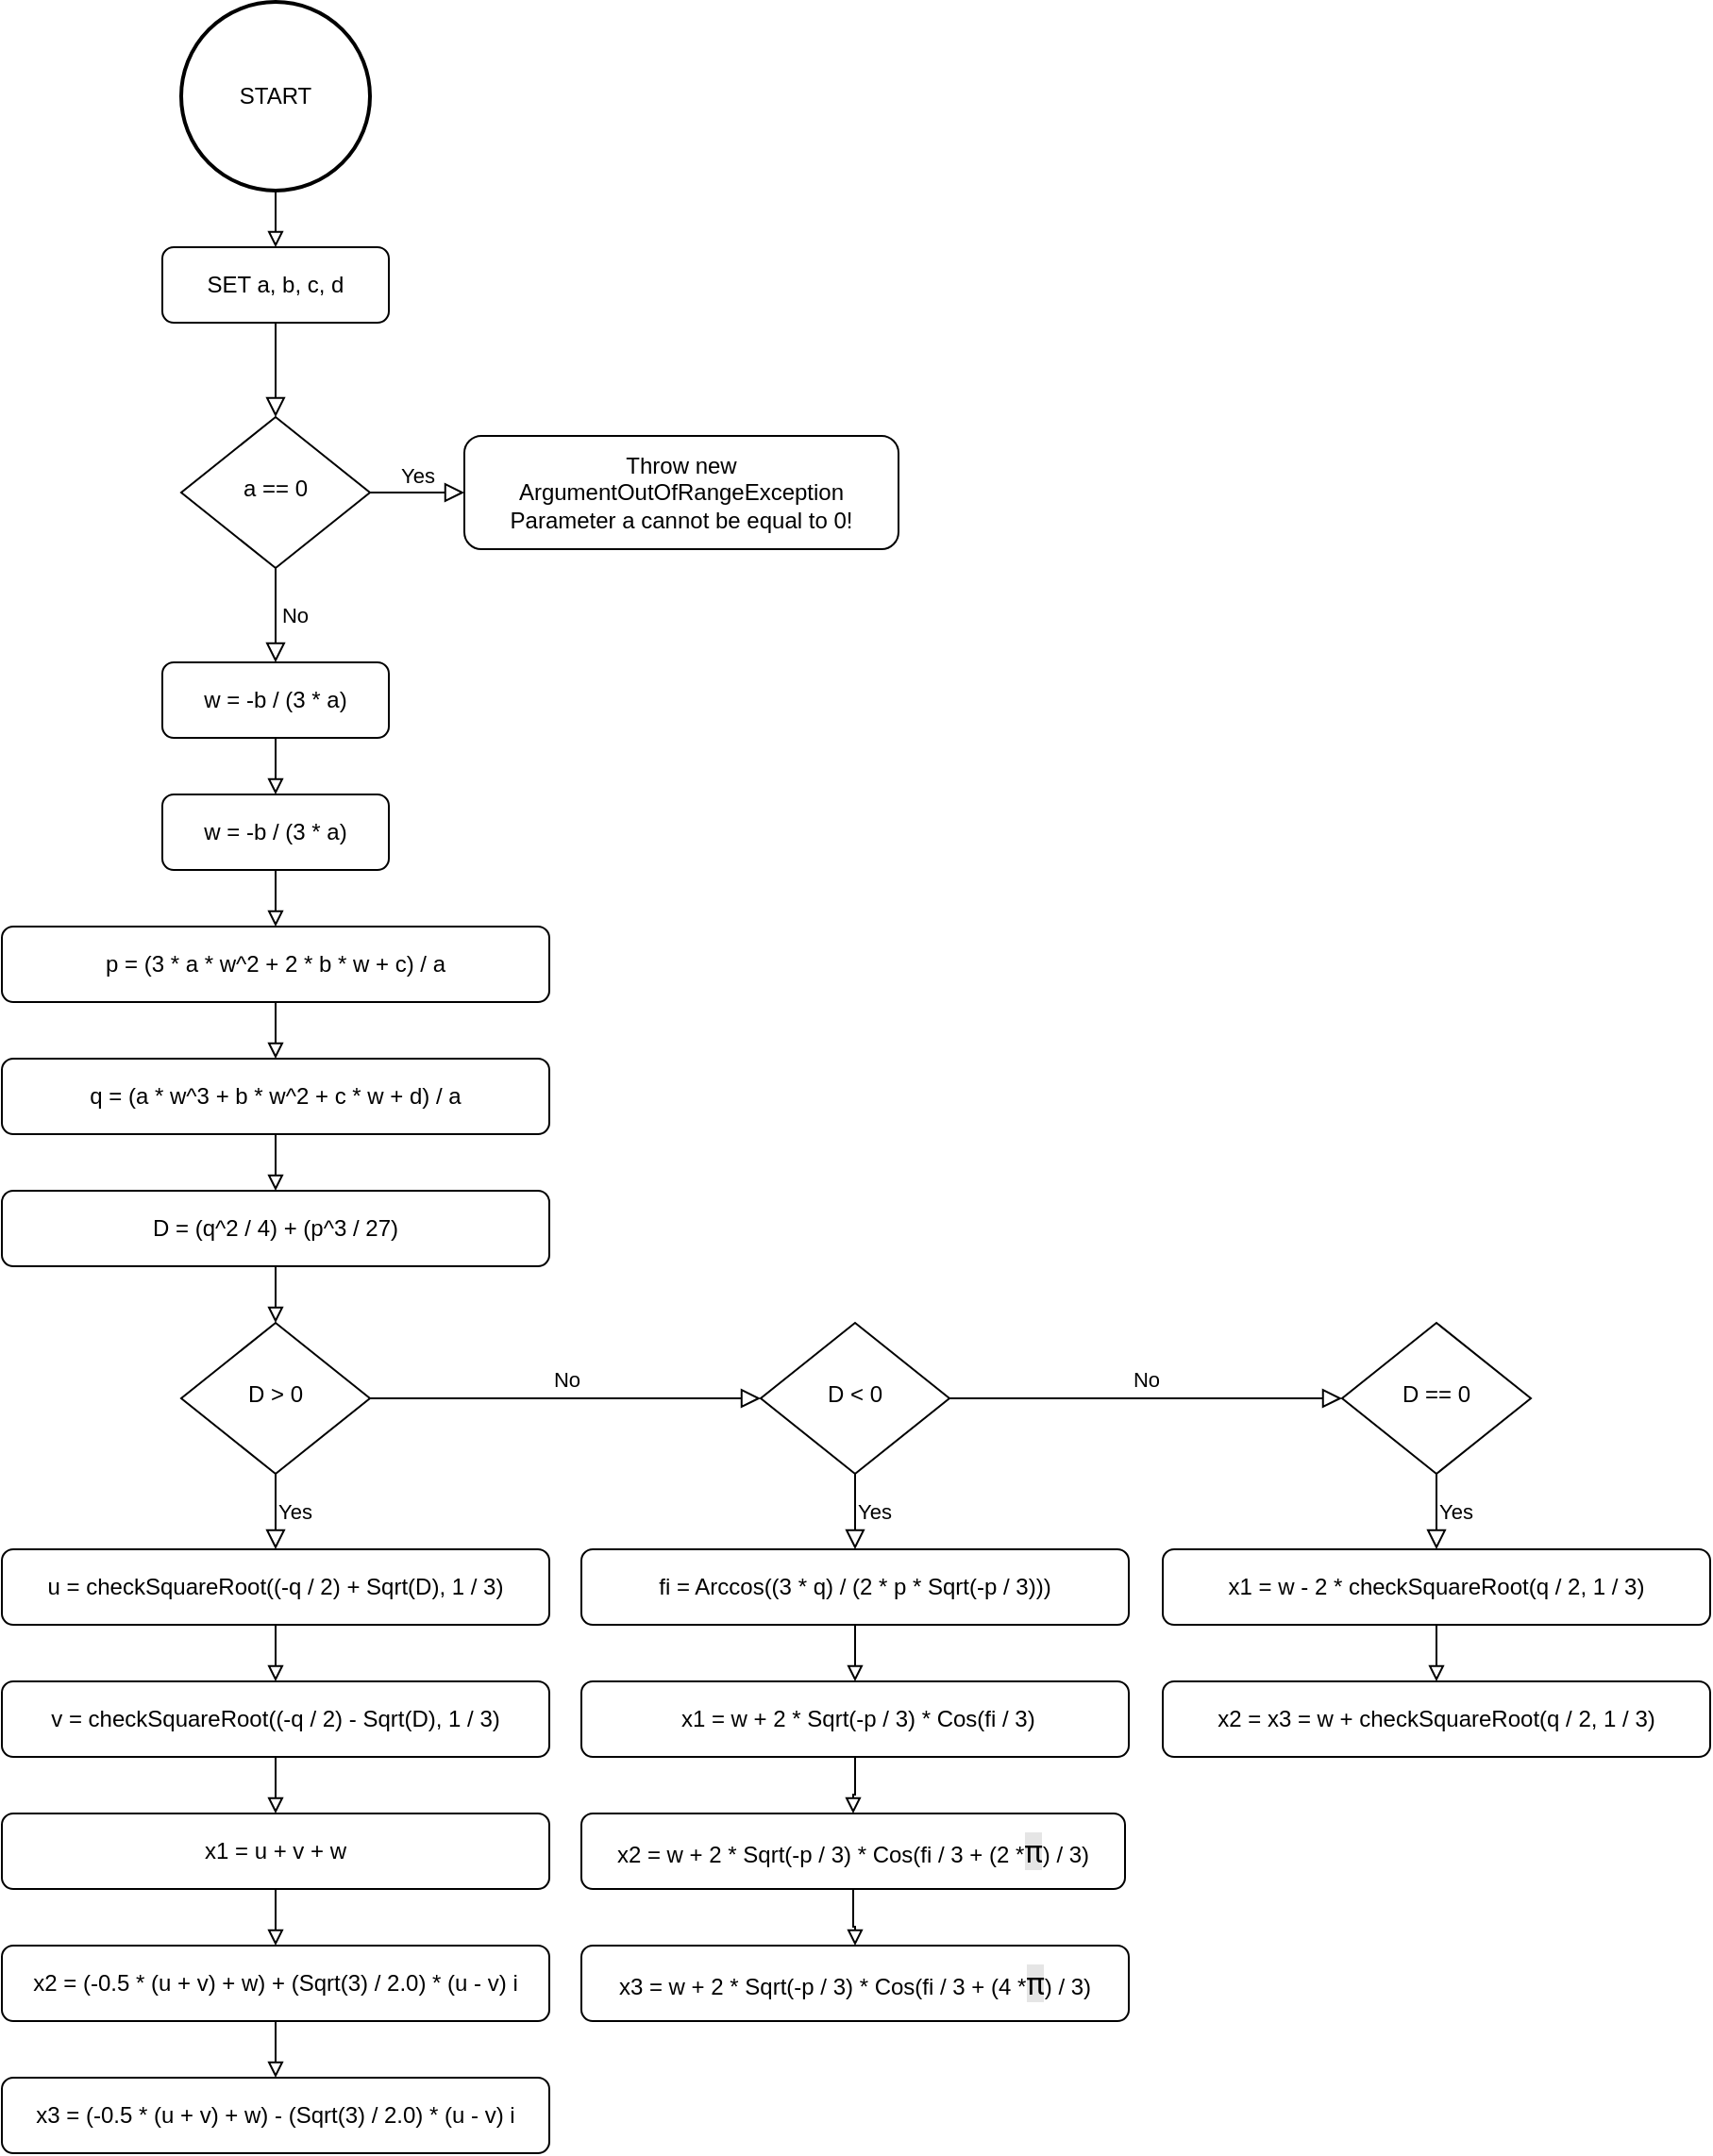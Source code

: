 <mxfile version="16.6.6" type="device"><diagram id="C5RBs43oDa-KdzZeNtuy" name="Page-1"><mxGraphModel dx="1981" dy="2242" grid="1" gridSize="10" guides="1" tooltips="1" connect="1" arrows="1" fold="1" page="1" pageScale="1" pageWidth="827" pageHeight="1169" math="0" shadow="0"><root><mxCell id="WIyWlLk6GJQsqaUBKTNV-0"/><mxCell id="WIyWlLk6GJQsqaUBKTNV-1" parent="WIyWlLk6GJQsqaUBKTNV-0"/><mxCell id="WIyWlLk6GJQsqaUBKTNV-2" value="" style="rounded=0;html=1;jettySize=auto;orthogonalLoop=1;fontSize=11;endArrow=block;endFill=0;endSize=8;strokeWidth=1;shadow=0;labelBackgroundColor=none;edgeStyle=orthogonalEdgeStyle;" parent="WIyWlLk6GJQsqaUBKTNV-1" source="WIyWlLk6GJQsqaUBKTNV-3" target="WIyWlLk6GJQsqaUBKTNV-6" edge="1"><mxGeometry relative="1" as="geometry"/></mxCell><mxCell id="WIyWlLk6GJQsqaUBKTNV-3" value="SET a, b, c, d" style="rounded=1;whiteSpace=wrap;html=1;fontSize=12;glass=0;strokeWidth=1;shadow=0;" parent="WIyWlLk6GJQsqaUBKTNV-1" vertex="1"><mxGeometry x="160" y="80" width="120" height="40" as="geometry"/></mxCell><mxCell id="WIyWlLk6GJQsqaUBKTNV-6" value="a == 0" style="rhombus;whiteSpace=wrap;html=1;shadow=0;fontFamily=Helvetica;fontSize=12;align=center;strokeWidth=1;spacing=6;spacingTop=-4;" parent="WIyWlLk6GJQsqaUBKTNV-1" vertex="1"><mxGeometry x="170" y="170" width="100" height="80" as="geometry"/></mxCell><mxCell id="WIyWlLk6GJQsqaUBKTNV-7" value="Throw new ArgumentOutOfRangeException&lt;br&gt;Parameter a cannot be equal to 0!" style="rounded=1;whiteSpace=wrap;html=1;fontSize=12;glass=0;strokeWidth=1;shadow=0;" parent="WIyWlLk6GJQsqaUBKTNV-1" vertex="1"><mxGeometry x="320" y="180" width="230" height="60" as="geometry"/></mxCell><mxCell id="bniudN6hVGbXtak9tHD_-1" style="edgeStyle=orthogonalEdgeStyle;rounded=0;orthogonalLoop=1;jettySize=auto;html=1;endArrow=block;endFill=0;" edge="1" parent="WIyWlLk6GJQsqaUBKTNV-1" source="bniudN6hVGbXtak9tHD_-0" target="WIyWlLk6GJQsqaUBKTNV-3"><mxGeometry relative="1" as="geometry"/></mxCell><mxCell id="bniudN6hVGbXtak9tHD_-0" value="START" style="strokeWidth=2;html=1;shape=mxgraph.flowchart.start_2;whiteSpace=wrap;" vertex="1" parent="WIyWlLk6GJQsqaUBKTNV-1"><mxGeometry x="170" y="-50" width="100" height="100" as="geometry"/></mxCell><mxCell id="bniudN6hVGbXtak9tHD_-6" value="Yes" style="edgeStyle=orthogonalEdgeStyle;rounded=0;html=1;jettySize=auto;orthogonalLoop=1;fontSize=11;endArrow=block;endFill=0;endSize=8;strokeWidth=1;shadow=0;labelBackgroundColor=none;exitX=1;exitY=0.5;exitDx=0;exitDy=0;" edge="1" parent="WIyWlLk6GJQsqaUBKTNV-1" source="WIyWlLk6GJQsqaUBKTNV-6"><mxGeometry y="10" relative="1" as="geometry"><mxPoint as="offset"/><mxPoint x="420" y="90.0" as="sourcePoint"/><mxPoint x="320" y="210" as="targetPoint"/></mxGeometry></mxCell><mxCell id="bniudN6hVGbXtak9tHD_-12" style="edgeStyle=orthogonalEdgeStyle;rounded=0;orthogonalLoop=1;jettySize=auto;html=1;endArrow=block;endFill=0;" edge="1" parent="WIyWlLk6GJQsqaUBKTNV-1" source="bniudN6hVGbXtak9tHD_-8" target="bniudN6hVGbXtak9tHD_-11"><mxGeometry relative="1" as="geometry"/></mxCell><mxCell id="bniudN6hVGbXtak9tHD_-8" value="w = -b / (3 * a)" style="rounded=1;whiteSpace=wrap;html=1;fontSize=12;glass=0;strokeWidth=1;shadow=0;" vertex="1" parent="WIyWlLk6GJQsqaUBKTNV-1"><mxGeometry x="160" y="300" width="120" height="40" as="geometry"/></mxCell><mxCell id="bniudN6hVGbXtak9tHD_-10" value="No" style="edgeStyle=orthogonalEdgeStyle;rounded=0;html=1;jettySize=auto;orthogonalLoop=1;fontSize=11;endArrow=block;endFill=0;endSize=8;strokeWidth=1;shadow=0;labelBackgroundColor=none;exitX=0.5;exitY=1;exitDx=0;exitDy=0;entryX=0.5;entryY=0;entryDx=0;entryDy=0;" edge="1" parent="WIyWlLk6GJQsqaUBKTNV-1" source="WIyWlLk6GJQsqaUBKTNV-6" target="bniudN6hVGbXtak9tHD_-8"><mxGeometry y="10" relative="1" as="geometry"><mxPoint as="offset"/><mxPoint x="420" y="110.0" as="sourcePoint"/><mxPoint x="560" y="110.0" as="targetPoint"/></mxGeometry></mxCell><mxCell id="bniudN6hVGbXtak9tHD_-15" style="edgeStyle=orthogonalEdgeStyle;rounded=0;orthogonalLoop=1;jettySize=auto;html=1;entryX=0.5;entryY=0;entryDx=0;entryDy=0;endArrow=block;endFill=0;" edge="1" parent="WIyWlLk6GJQsqaUBKTNV-1" source="bniudN6hVGbXtak9tHD_-11" target="bniudN6hVGbXtak9tHD_-13"><mxGeometry relative="1" as="geometry"/></mxCell><mxCell id="bniudN6hVGbXtak9tHD_-11" value="w = -b / (3 * a)" style="rounded=1;whiteSpace=wrap;html=1;fontSize=12;glass=0;strokeWidth=1;shadow=0;" vertex="1" parent="WIyWlLk6GJQsqaUBKTNV-1"><mxGeometry x="160" y="370" width="120" height="40" as="geometry"/></mxCell><mxCell id="bniudN6hVGbXtak9tHD_-16" style="edgeStyle=orthogonalEdgeStyle;rounded=0;orthogonalLoop=1;jettySize=auto;html=1;entryX=0.5;entryY=0;entryDx=0;entryDy=0;endArrow=block;endFill=0;" edge="1" parent="WIyWlLk6GJQsqaUBKTNV-1" source="bniudN6hVGbXtak9tHD_-13" target="bniudN6hVGbXtak9tHD_-14"><mxGeometry relative="1" as="geometry"/></mxCell><mxCell id="bniudN6hVGbXtak9tHD_-13" value="p = (3 * a * w^2 + 2 * b * w + c) / a" style="rounded=1;whiteSpace=wrap;html=1;fontSize=12;glass=0;strokeWidth=1;shadow=0;" vertex="1" parent="WIyWlLk6GJQsqaUBKTNV-1"><mxGeometry x="75" y="440" width="290" height="40" as="geometry"/></mxCell><mxCell id="bniudN6hVGbXtak9tHD_-18" style="edgeStyle=orthogonalEdgeStyle;rounded=0;orthogonalLoop=1;jettySize=auto;html=1;entryX=0.5;entryY=0;entryDx=0;entryDy=0;endArrow=block;endFill=0;" edge="1" parent="WIyWlLk6GJQsqaUBKTNV-1" source="bniudN6hVGbXtak9tHD_-14" target="bniudN6hVGbXtak9tHD_-17"><mxGeometry relative="1" as="geometry"/></mxCell><mxCell id="bniudN6hVGbXtak9tHD_-14" value="q = (a * w^3 + b * w^2 + c * w + d) / a" style="rounded=1;whiteSpace=wrap;html=1;fontSize=12;glass=0;strokeWidth=1;shadow=0;" vertex="1" parent="WIyWlLk6GJQsqaUBKTNV-1"><mxGeometry x="75" y="510" width="290" height="40" as="geometry"/></mxCell><mxCell id="bniudN6hVGbXtak9tHD_-20" style="edgeStyle=orthogonalEdgeStyle;rounded=0;orthogonalLoop=1;jettySize=auto;html=1;endArrow=block;endFill=0;" edge="1" parent="WIyWlLk6GJQsqaUBKTNV-1" source="bniudN6hVGbXtak9tHD_-17" target="bniudN6hVGbXtak9tHD_-19"><mxGeometry relative="1" as="geometry"/></mxCell><mxCell id="bniudN6hVGbXtak9tHD_-17" value="D = (q^2 / 4) + (p^3 / 27)" style="rounded=1;whiteSpace=wrap;html=1;fontSize=12;glass=0;strokeWidth=1;shadow=0;" vertex="1" parent="WIyWlLk6GJQsqaUBKTNV-1"><mxGeometry x="75" y="580" width="290" height="40" as="geometry"/></mxCell><mxCell id="bniudN6hVGbXtak9tHD_-19" value="D &amp;gt; 0" style="rhombus;whiteSpace=wrap;html=1;shadow=0;fontFamily=Helvetica;fontSize=12;align=center;strokeWidth=1;spacing=6;spacingTop=-4;" vertex="1" parent="WIyWlLk6GJQsqaUBKTNV-1"><mxGeometry x="170" y="650" width="100" height="80" as="geometry"/></mxCell><mxCell id="bniudN6hVGbXtak9tHD_-21" value="Yes" style="edgeStyle=orthogonalEdgeStyle;rounded=0;html=1;jettySize=auto;orthogonalLoop=1;fontSize=11;endArrow=block;endFill=0;endSize=8;strokeWidth=1;shadow=0;labelBackgroundColor=none;exitX=0.5;exitY=1;exitDx=0;exitDy=0;" edge="1" parent="WIyWlLk6GJQsqaUBKTNV-1" source="bniudN6hVGbXtak9tHD_-19"><mxGeometry y="10" relative="1" as="geometry"><mxPoint as="offset"/><mxPoint x="420" y="90.0" as="sourcePoint"/><mxPoint x="220" y="770" as="targetPoint"/></mxGeometry></mxCell><mxCell id="bniudN6hVGbXtak9tHD_-22" value="No" style="edgeStyle=orthogonalEdgeStyle;rounded=0;html=1;jettySize=auto;orthogonalLoop=1;fontSize=11;endArrow=block;endFill=0;endSize=8;strokeWidth=1;shadow=0;labelBackgroundColor=none;exitX=1;exitY=0.5;exitDx=0;exitDy=0;entryX=0;entryY=0.5;entryDx=0;entryDy=0;" edge="1" parent="WIyWlLk6GJQsqaUBKTNV-1" source="bniudN6hVGbXtak9tHD_-19" target="bniudN6hVGbXtak9tHD_-23"><mxGeometry y="10" relative="1" as="geometry"><mxPoint as="offset"/><mxPoint x="420" y="110" as="sourcePoint"/><mxPoint x="400" y="690" as="targetPoint"/></mxGeometry></mxCell><mxCell id="bniudN6hVGbXtak9tHD_-23" value="D &amp;lt; 0" style="rhombus;whiteSpace=wrap;html=1;shadow=0;fontFamily=Helvetica;fontSize=12;align=center;strokeWidth=1;spacing=6;spacingTop=-4;" vertex="1" parent="WIyWlLk6GJQsqaUBKTNV-1"><mxGeometry x="477" y="650" width="100" height="80" as="geometry"/></mxCell><mxCell id="bniudN6hVGbXtak9tHD_-25" value="No" style="edgeStyle=orthogonalEdgeStyle;rounded=0;html=1;jettySize=auto;orthogonalLoop=1;fontSize=11;endArrow=block;endFill=0;endSize=8;strokeWidth=1;shadow=0;labelBackgroundColor=none;exitX=1;exitY=0.5;exitDx=0;exitDy=0;entryX=0;entryY=0.5;entryDx=0;entryDy=0;" edge="1" parent="WIyWlLk6GJQsqaUBKTNV-1" source="bniudN6hVGbXtak9tHD_-23" target="bniudN6hVGbXtak9tHD_-26"><mxGeometry y="10" relative="1" as="geometry"><mxPoint as="offset"/><mxPoint x="357" y="700" as="sourcePoint"/><mxPoint x="727" y="690" as="targetPoint"/></mxGeometry></mxCell><mxCell id="bniudN6hVGbXtak9tHD_-26" value="D == 0" style="rhombus;whiteSpace=wrap;html=1;shadow=0;fontFamily=Helvetica;fontSize=12;align=center;strokeWidth=1;spacing=6;spacingTop=-4;" vertex="1" parent="WIyWlLk6GJQsqaUBKTNV-1"><mxGeometry x="785" y="650" width="100" height="80" as="geometry"/></mxCell><mxCell id="bniudN6hVGbXtak9tHD_-29" style="edgeStyle=orthogonalEdgeStyle;rounded=0;orthogonalLoop=1;jettySize=auto;html=1;entryX=0.5;entryY=0;entryDx=0;entryDy=0;endArrow=block;endFill=0;" edge="1" parent="WIyWlLk6GJQsqaUBKTNV-1" source="bniudN6hVGbXtak9tHD_-27" target="bniudN6hVGbXtak9tHD_-28"><mxGeometry relative="1" as="geometry"/></mxCell><mxCell id="bniudN6hVGbXtak9tHD_-27" value="u = checkSquareRoot((-q / 2) + Sqrt(D), 1 / 3)" style="rounded=1;whiteSpace=wrap;html=1;fontSize=12;glass=0;strokeWidth=1;shadow=0;" vertex="1" parent="WIyWlLk6GJQsqaUBKTNV-1"><mxGeometry x="75" y="770" width="290" height="40" as="geometry"/></mxCell><mxCell id="bniudN6hVGbXtak9tHD_-34" style="edgeStyle=orthogonalEdgeStyle;rounded=0;orthogonalLoop=1;jettySize=auto;html=1;entryX=0.5;entryY=0;entryDx=0;entryDy=0;endArrow=block;endFill=0;" edge="1" parent="WIyWlLk6GJQsqaUBKTNV-1" source="bniudN6hVGbXtak9tHD_-28" target="bniudN6hVGbXtak9tHD_-30"><mxGeometry relative="1" as="geometry"/></mxCell><mxCell id="bniudN6hVGbXtak9tHD_-28" value="v = checkSquareRoot((-q / 2) - Sqrt(D), 1 / 3)" style="rounded=1;whiteSpace=wrap;html=1;fontSize=12;glass=0;strokeWidth=1;shadow=0;" vertex="1" parent="WIyWlLk6GJQsqaUBKTNV-1"><mxGeometry x="75" y="840" width="290" height="40" as="geometry"/></mxCell><mxCell id="bniudN6hVGbXtak9tHD_-35" style="edgeStyle=orthogonalEdgeStyle;rounded=0;orthogonalLoop=1;jettySize=auto;html=1;entryX=0.5;entryY=0;entryDx=0;entryDy=0;endArrow=block;endFill=0;" edge="1" parent="WIyWlLk6GJQsqaUBKTNV-1" source="bniudN6hVGbXtak9tHD_-30" target="bniudN6hVGbXtak9tHD_-31"><mxGeometry relative="1" as="geometry"/></mxCell><mxCell id="bniudN6hVGbXtak9tHD_-30" value="x1 =&amp;nbsp;u + v + w" style="rounded=1;whiteSpace=wrap;html=1;fontSize=12;glass=0;strokeWidth=1;shadow=0;" vertex="1" parent="WIyWlLk6GJQsqaUBKTNV-1"><mxGeometry x="75" y="910" width="290" height="40" as="geometry"/></mxCell><mxCell id="bniudN6hVGbXtak9tHD_-36" style="edgeStyle=orthogonalEdgeStyle;rounded=0;orthogonalLoop=1;jettySize=auto;html=1;entryX=0.5;entryY=0;entryDx=0;entryDy=0;endArrow=block;endFill=0;" edge="1" parent="WIyWlLk6GJQsqaUBKTNV-1" source="bniudN6hVGbXtak9tHD_-31" target="bniudN6hVGbXtak9tHD_-33"><mxGeometry relative="1" as="geometry"/></mxCell><mxCell id="bniudN6hVGbXtak9tHD_-31" value="x2 =&amp;nbsp;(-0.5 * (u + v) + w) +&amp;nbsp;(Sqrt(3) / 2.0) * (u - v) i" style="rounded=1;whiteSpace=wrap;html=1;fontSize=12;glass=0;strokeWidth=1;shadow=0;" vertex="1" parent="WIyWlLk6GJQsqaUBKTNV-1"><mxGeometry x="75" y="980" width="290" height="40" as="geometry"/></mxCell><mxCell id="bniudN6hVGbXtak9tHD_-33" value="x3 =&amp;nbsp;(-0.5 * (u + v) + w) - (Sqrt(3) / 2.0) * (u - v) i" style="rounded=1;whiteSpace=wrap;html=1;fontSize=12;glass=0;strokeWidth=1;shadow=0;" vertex="1" parent="WIyWlLk6GJQsqaUBKTNV-1"><mxGeometry x="75" y="1050" width="290" height="40" as="geometry"/></mxCell><mxCell id="bniudN6hVGbXtak9tHD_-44" style="edgeStyle=orthogonalEdgeStyle;rounded=0;orthogonalLoop=1;jettySize=auto;html=1;entryX=0.5;entryY=0;entryDx=0;entryDy=0;endArrow=block;endFill=0;" edge="1" parent="WIyWlLk6GJQsqaUBKTNV-1" source="bniudN6hVGbXtak9tHD_-37" target="bniudN6hVGbXtak9tHD_-40"><mxGeometry relative="1" as="geometry"/></mxCell><mxCell id="bniudN6hVGbXtak9tHD_-37" value="fi = Arccos((3 * q) / (2 * p * Sqrt(-p / 3)))" style="rounded=1;whiteSpace=wrap;html=1;fontSize=12;glass=0;strokeWidth=1;shadow=0;" vertex="1" parent="WIyWlLk6GJQsqaUBKTNV-1"><mxGeometry x="382" y="770" width="290" height="40" as="geometry"/></mxCell><mxCell id="bniudN6hVGbXtak9tHD_-39" value="Yes" style="edgeStyle=orthogonalEdgeStyle;rounded=0;html=1;jettySize=auto;orthogonalLoop=1;fontSize=11;endArrow=block;endFill=0;endSize=8;strokeWidth=1;shadow=0;labelBackgroundColor=none;exitX=0.5;exitY=1;exitDx=0;exitDy=0;" edge="1" parent="WIyWlLk6GJQsqaUBKTNV-1" source="bniudN6hVGbXtak9tHD_-23" target="bniudN6hVGbXtak9tHD_-37"><mxGeometry y="10" relative="1" as="geometry"><mxPoint as="offset"/><mxPoint x="230" y="740" as="sourcePoint"/><mxPoint x="230" y="780" as="targetPoint"/></mxGeometry></mxCell><mxCell id="bniudN6hVGbXtak9tHD_-45" style="edgeStyle=orthogonalEdgeStyle;rounded=0;orthogonalLoop=1;jettySize=auto;html=1;entryX=0.5;entryY=0;entryDx=0;entryDy=0;endArrow=block;endFill=0;" edge="1" parent="WIyWlLk6GJQsqaUBKTNV-1" source="bniudN6hVGbXtak9tHD_-40" target="bniudN6hVGbXtak9tHD_-41"><mxGeometry relative="1" as="geometry"/></mxCell><mxCell id="bniudN6hVGbXtak9tHD_-40" value="&amp;nbsp;x1 = w + 2 * Sqrt(-p / 3) * Cos(fi / 3)" style="rounded=1;whiteSpace=wrap;html=1;fontSize=12;glass=0;strokeWidth=1;shadow=0;" vertex="1" parent="WIyWlLk6GJQsqaUBKTNV-1"><mxGeometry x="382" y="840" width="290" height="40" as="geometry"/></mxCell><mxCell id="bniudN6hVGbXtak9tHD_-46" style="edgeStyle=orthogonalEdgeStyle;rounded=0;orthogonalLoop=1;jettySize=auto;html=1;entryX=0.5;entryY=0;entryDx=0;entryDy=0;endArrow=block;endFill=0;" edge="1" parent="WIyWlLk6GJQsqaUBKTNV-1" source="bniudN6hVGbXtak9tHD_-41" target="bniudN6hVGbXtak9tHD_-43"><mxGeometry relative="1" as="geometry"/></mxCell><mxCell id="bniudN6hVGbXtak9tHD_-41" value="x2 =&amp;nbsp;w + 2 * Sqrt(-p / 3) * Cos(fi / 3 + (2 *&lt;span style=&quot;font-family: &amp;#34;inter&amp;#34; , sans-serif ; font-size: medium ; background-color: rgb(229 , 229 , 229)&quot;&gt;π&lt;/span&gt;) / 3)" style="rounded=1;whiteSpace=wrap;html=1;fontSize=12;glass=0;strokeWidth=1;shadow=0;" vertex="1" parent="WIyWlLk6GJQsqaUBKTNV-1"><mxGeometry x="382" y="910" width="288" height="40" as="geometry"/></mxCell><mxCell id="bniudN6hVGbXtak9tHD_-43" value="x3 =&amp;nbsp;w + 2 * Sqrt(-p / 3) * Cos(fi / 3 + (4 *&lt;span style=&quot;font-family: &amp;#34;inter&amp;#34; , sans-serif ; font-size: medium ; background-color: rgb(229 , 229 , 229)&quot;&gt;π&lt;/span&gt;) / 3)" style="rounded=1;whiteSpace=wrap;html=1;fontSize=12;glass=0;strokeWidth=1;shadow=0;" vertex="1" parent="WIyWlLk6GJQsqaUBKTNV-1"><mxGeometry x="382" y="980" width="290" height="40" as="geometry"/></mxCell><mxCell id="bniudN6hVGbXtak9tHD_-50" style="edgeStyle=orthogonalEdgeStyle;rounded=0;orthogonalLoop=1;jettySize=auto;html=1;endArrow=block;endFill=0;" edge="1" parent="WIyWlLk6GJQsqaUBKTNV-1" source="bniudN6hVGbXtak9tHD_-47" target="bniudN6hVGbXtak9tHD_-48"><mxGeometry relative="1" as="geometry"/></mxCell><mxCell id="bniudN6hVGbXtak9tHD_-47" value="x1 =&amp;nbsp;w - 2 * checkSquareRoot(q / 2, 1 / 3)" style="rounded=1;whiteSpace=wrap;html=1;fontSize=12;glass=0;strokeWidth=1;shadow=0;" vertex="1" parent="WIyWlLk6GJQsqaUBKTNV-1"><mxGeometry x="690" y="770" width="290" height="40" as="geometry"/></mxCell><mxCell id="bniudN6hVGbXtak9tHD_-48" value="x2 = x3 =&amp;nbsp;w + checkSquareRoot(q / 2, 1 / 3)" style="rounded=1;whiteSpace=wrap;html=1;fontSize=12;glass=0;strokeWidth=1;shadow=0;" vertex="1" parent="WIyWlLk6GJQsqaUBKTNV-1"><mxGeometry x="690" y="840" width="290" height="40" as="geometry"/></mxCell><mxCell id="bniudN6hVGbXtak9tHD_-49" value="Yes" style="edgeStyle=orthogonalEdgeStyle;rounded=0;html=1;jettySize=auto;orthogonalLoop=1;fontSize=11;endArrow=block;endFill=0;endSize=8;strokeWidth=1;shadow=0;labelBackgroundColor=none;exitX=0.5;exitY=1;exitDx=0;exitDy=0;" edge="1" parent="WIyWlLk6GJQsqaUBKTNV-1" source="bniudN6hVGbXtak9tHD_-26" target="bniudN6hVGbXtak9tHD_-47"><mxGeometry y="10" relative="1" as="geometry"><mxPoint as="offset"/><mxPoint x="537" y="740" as="sourcePoint"/><mxPoint x="537" y="780" as="targetPoint"/></mxGeometry></mxCell></root></mxGraphModel></diagram></mxfile>